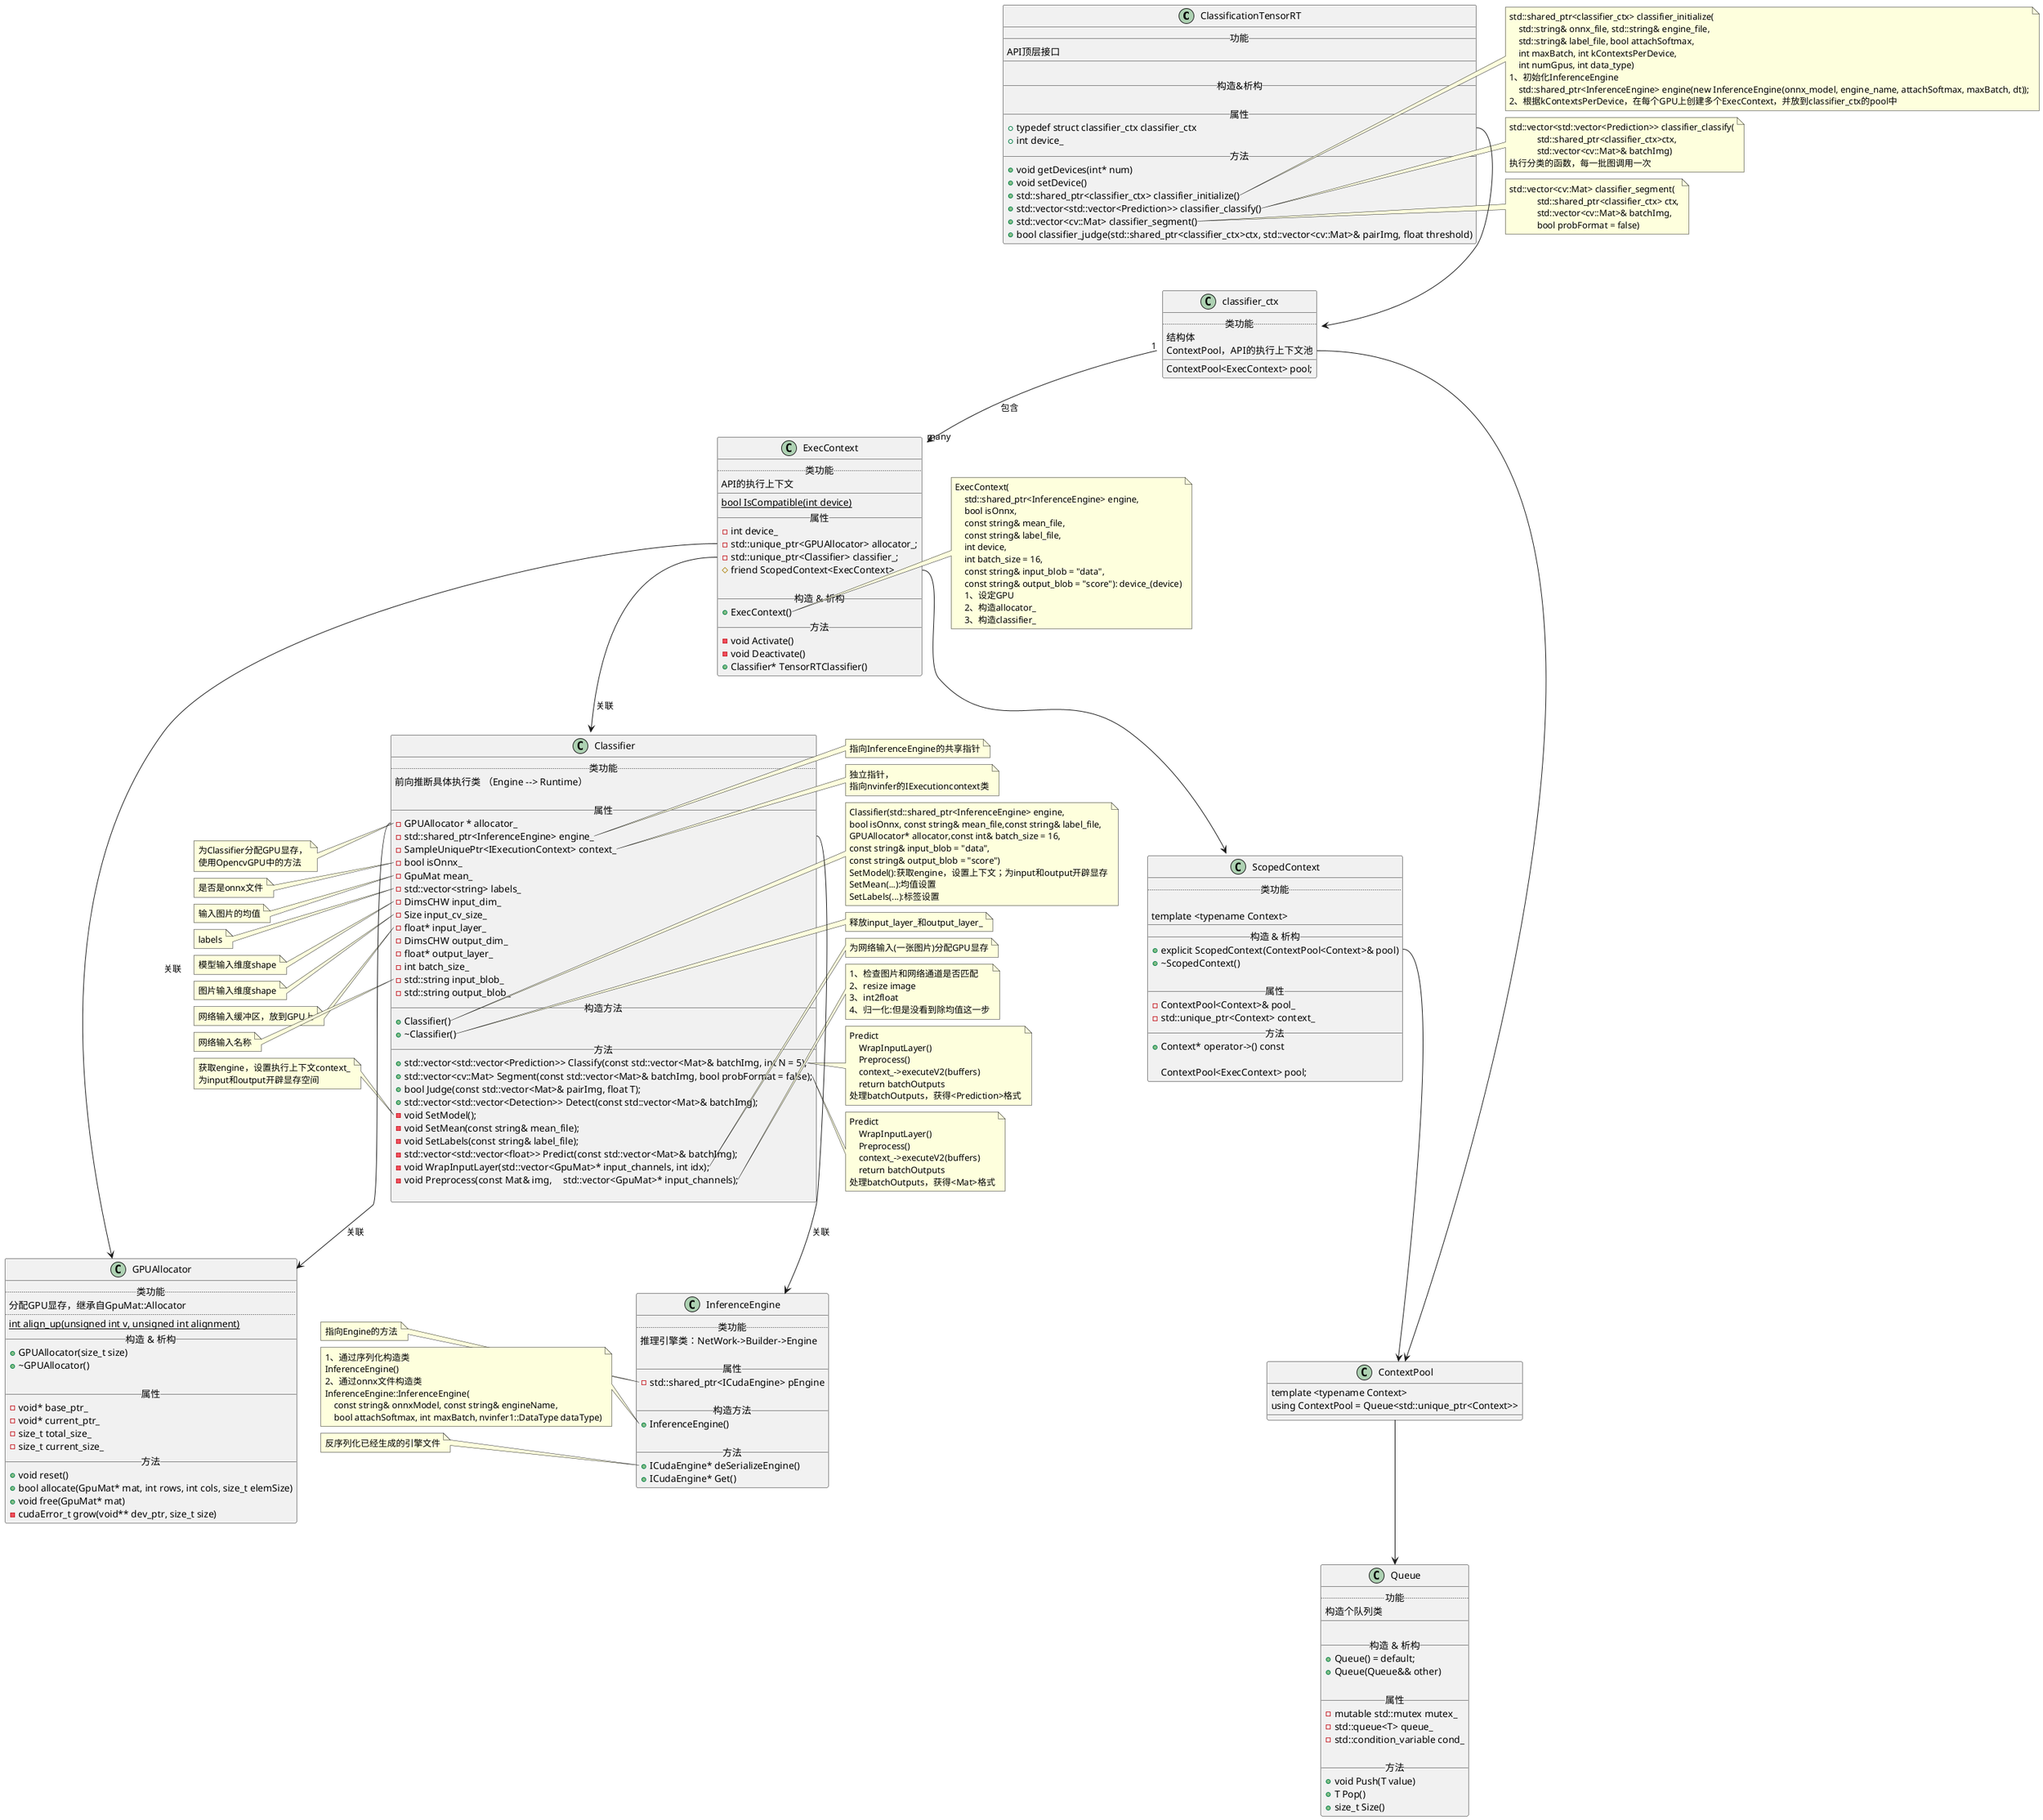 @startuml
scale 1
class ClassificationTensorRT{
    __功能__
    API顶层接口
    __

    __构造&析构__

    __属性__
    +typedef struct classifier_ctx classifier_ctx
    +int device_
    __方法__
    +void getDevices(int* num)
    +void setDevice()
    +std::shared_ptr<classifier_ctx> classifier_initialize()
    +std::vector<std::vector<Prediction>> classifier_classify()
    +std::vector<cv::Mat> classifier_segment()
    +bool classifier_judge(std::shared_ptr<classifier_ctx>ctx, std::vector<cv::Mat>& pairImg, float threshold)
}
note right of ClassificationTensorRT::classifier_initialize()
    std::shared_ptr<classifier_ctx> classifier_initialize(
        std::string& onnx_file, std::string& engine_file,
        std::string& label_file, bool attachSoftmax,
        int maxBatch, int kContextsPerDevice,
        int numGpus, int data_type)
    1、初始化InferenceEngine
        std::shared_ptr<InferenceEngine> engine(new InferenceEngine(onnx_model, engine_name, attachSoftmax, maxBatch, dt));
    2、根据kContextsPerDevice，在每个GPU上创建多个ExecContext，并放到classifier_ctx的pool中
end note
note right of ClassificationTensorRT::classifier_classify()
    std::vector<std::vector<Prediction>> classifier_classify(
                std::shared_ptr<classifier_ctx>ctx,
                std::vector<cv::Mat>& batchImg)
    执行分类的函数，每一批图调用一次
end note

note right of ClassificationTensorRT::classifier_segment()
    std::vector<cv::Mat> classifier_segment(
                std::shared_ptr<classifier_ctx> ctx,
                std::vector<cv::Mat>& batchImg,
                bool probFormat = false)
end note
ClassificationTensorRT::classifier_ctx --> classifier_ctx


class ScopedContext{
    ..类功能..
   
    template <typename Context>
    __
    __构造 & 析构__
    +explicit ScopedContext(ContextPool<Context>& pool)
    +~ScopedContext()

    __属性__
    -ContextPool<Context>& pool_
	-std::unique_ptr<Context> context_
    __方法__
    +Context* operator->() const

    ContextPool<ExecContext> pool;
}
ScopedContext::pool --> ContextPool

class classifier_ctx{
    ..类功能..
    结构体
    ContextPool，API的执行上下文池
    __
    ContextPool<ExecContext> pool;
}
classifier_ctx "1" --> "many" ExecContext:包含
classifier_ctx::ContextPool --> ContextPool

class ContextPool{
    template <typename Context>
    using ContextPool = Queue<std::unique_ptr<Context>>
}
ContextPool --> Queue


class Queue{
    ..功能..
    构造个队列类
    __

    __构造 & 析构__
    +Queue() = default;
	+Queue(Queue&& other)

    __属性__
    -mutable std::mutex mutex_
	-std::queue<T> queue_
	-std::condition_variable cond_

    __方法__
    +void Push(T value)
    +T Pop()
    +size_t Size()
}


class ExecContext{
    ..类功能..
    API的执行上下文
    __
    {static} bool IsCompatible(int device)
    __属性__
    -int device_
    -std::unique_ptr<GPUAllocator> allocator_;
    -std::unique_ptr<Classifier> classifier_;
    #friend ScopedContext<ExecContext>

    __构造 & 析构__
    +ExecContext()
    __方法__
    -void Activate()
    -void Deactivate()
    +Classifier* TensorRTClassifier()
}
note left of ExecContext::ExecContext()
    ExecContext(
        std::shared_ptr<InferenceEngine> engine,
        bool isOnnx,
        const string& mean_file,
        const string& label_file,
        int device,
        int batch_size = 16,
        const string& input_blob = "data",
        const string& output_blob = "score"): device_(device)
        1、设定GPU
        2、构造allocator_
        3、构造classifier_
end note
ExecContext::allocator_ --> GPUAllocator :关联
ExecContext::classifier_ --> Classifier :关联
ExecContext::ScopedContext --> ScopedContext

class Classifier{
    ..类功能..
    前向推断具体执行类 （Engine --> Runtime）

    __属性__
    -GPUAllocator * allocator_
    -std::shared_ptr<InferenceEngine> engine_
    -SampleUniquePtr<IExecutionContext> context_
    -bool isOnnx_
    -GpuMat mean_
    -std::vector<string> labels_
    -DimsCHW input_dim_
    -Size input_cv_size_
    -float* input_layer_
    -DimsCHW output_dim_
    -float* output_layer_
    -int batch_size_
    -std::string input_blob_
    -std::string output_blob_
    __构造方法__
    +Classifier()
    +~Classifier()
    __方法__
    +std::vector<std::vector<Prediction>> Classify(const std::vector<Mat>& batchImg, int N = 5);
    +std::vector<cv::Mat> Segment(const std::vector<Mat>& batchImg, bool probFormat = false);
    +bool Judge(const std::vector<Mat>& pairImg, float T);
    +std::vector<std::vector<Detection>> Detect(const std::vector<Mat>& batchImg);
    -void SetModel();
    -void SetMean(const string& mean_file);
    -void SetLabels(const string& label_file);
    -std::vector<std::vector<float>> Predict(const std::vector<Mat>& batchImg);
    -void WrapInputLayer(std::vector<GpuMat>* input_channels, int idx);
    -void Preprocess(const Mat& img,	std::vector<GpuMat>* input_channels);

}
note left of Classifier::allocator_
    为Classifier分配GPU显存，
    使用OpencvGPU中的方法
end note
Classifier::allocator_ --> GPUAllocator : 关联
note right of Classifier::engine_
    指向InferenceEngine的共享指针
end note
Classifier::engine_ --> InferenceEngine : 关联
note right of Classifier::context_
    独立指针，
    指向nvinfer的IExecutioncontext类
end note
note left of Classifier::isOnnx_
    是否是onnx文件
end note
note left of Classifier::mean_
    输入图片的均值
end note
note left of Classifier::labels_
    labels
end note
note left of Classifier::input_dim_
    模型输入维度shape
end note
note left of Classifier::input_cv_size_
    图片输入维度shape
end note
note left of Classifier::input_layer_
    网络输入缓冲区，放到GPU上
end note
note left of Classifier::input_blob_
    网络输入名称
end note
note right of Classifier::Classifier()
    Classifier(std::shared_ptr<InferenceEngine> engine,
    bool isOnnx, const string& mean_file,const string& label_file, 
    GPUAllocator* allocator,const int& batch_size = 16,
    const string& input_blob = "data", 
    const string& output_blob = "score")
    SetModel():获取engine，设置上下文；为input和output开辟显存
    SetMean(...):均值设置
    SetLabels(...):标签设置
end note
note left of Classifier::SetModel()
    获取engine，设置执行上下文context_
    为input和output开辟显存空间
end note
note right of Classifier::~Classifier()
    释放input_layer_和output_layer_
end note
note right of Classifier::WrapInputLayer
    为网络输入(一张图片)分配GPU显存
end note
note right of Classifier::Preprocess
    1、检查图片和网络通道是否匹配
    2、resize image
    3、int2float
    4、归一化:但是没看到除均值这一步
end note 
note right of Classifier::Classify
    Predict
        WrapInputLayer()
        Preprocess()
        context_->executeV2(buffers)
        return batchOutputs
    处理batchOutputs，获得<Prediction>格式
end note
note right of Classifier::Segment
    Predict
        WrapInputLayer()
        Preprocess()
        context_->executeV2(buffers)
        return batchOutputs
    处理batchOutputs，获得<Mat>格式
end note


class GPUAllocator{
    ..类功能..
    分配GPU显存，继承自GpuMat::Allocator
    ..
    {static} int align_up(unsigned int v, unsigned int alignment)
    __构造 & 析构__
    +GPUAllocator(size_t size)
    +~GPUAllocator()

    __属性__
	-void* base_ptr_
	-void* current_ptr_
	-size_t total_size_
	-size_t current_size_
    __方法__
    +void reset()
    +bool allocate(GpuMat* mat, int rows, int cols, size_t elemSize)
	+void free(GpuMat* mat)
	-cudaError_t grow(void** dev_ptr, size_t size)
}


class InferenceEngine{
    ..类功能..
    推理引擎类：NetWork->Builder->Engine
    
    __属性__
    - std::shared_ptr<ICudaEngine> pEngine 

    __构造方法__
    +InferenceEngine()

    __方法__
    +ICudaEngine* deSerializeEngine()
    +ICudaEngine* Get()
}
note left of InferenceEngine::pEngine
    指向Engine的方法
end note
note left of InferenceEngine::InferenceEngine()
    1、通过序列化构造类
    InferenceEngine()
    2、通过onnx文件构造类
    InferenceEngine::InferenceEngine(
        const string& onnxModel, const string& engineName,
        bool attachSoftmax, int maxBatch, nvinfer1::DataType dataType)
end note
note left of InferenceEngine::deSerializeEngine()
    反序列化已经生成的引擎文件
end note


@enduml